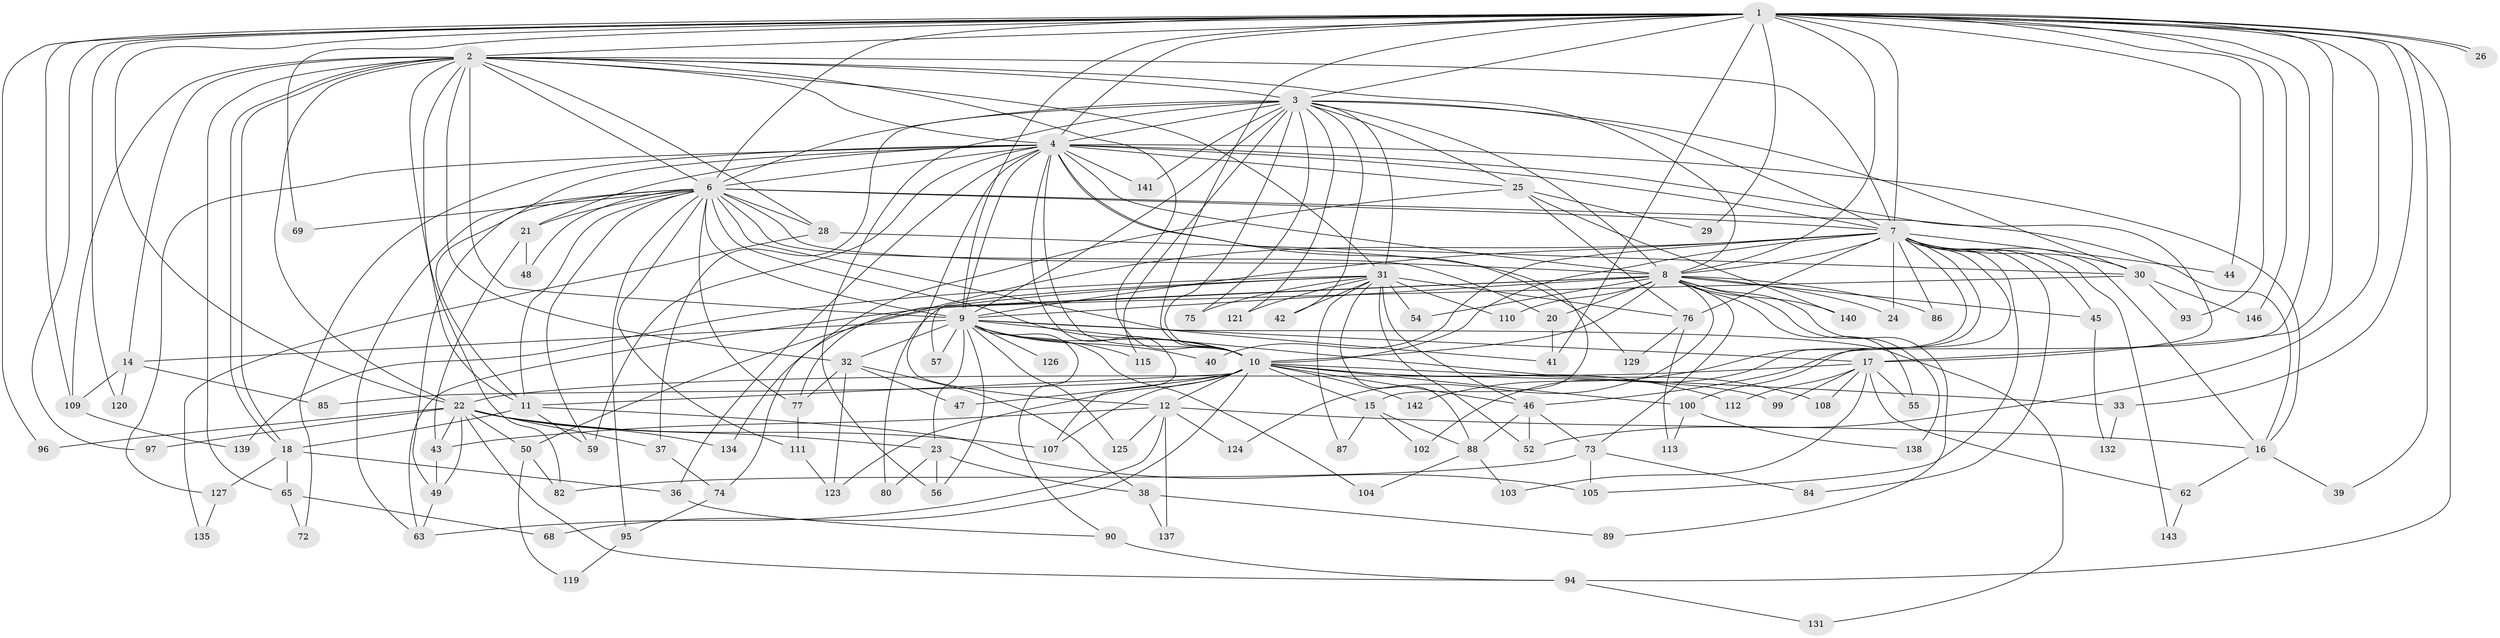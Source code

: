 // Generated by graph-tools (version 1.1) at 2025/23/03/03/25 07:23:43]
// undirected, 110 vertices, 263 edges
graph export_dot {
graph [start="1"]
  node [color=gray90,style=filled];
  1 [super="+27"];
  2 [super="+35"];
  3 [super="+5"];
  4 [super="+66"];
  6 [super="+83"];
  7 [super="+106"];
  8 [super="+34"];
  9 [super="+13"];
  10 [super="+53"];
  11;
  12 [super="+101"];
  14 [super="+71"];
  15 [super="+98"];
  16 [super="+67"];
  17 [super="+19"];
  18 [super="+61"];
  20;
  21;
  22 [super="+114"];
  23;
  24;
  25;
  26;
  28;
  29;
  30 [super="+79"];
  31 [super="+64"];
  32 [super="+128"];
  33;
  36;
  37 [super="+81"];
  38;
  39;
  40;
  41 [super="+70"];
  42 [super="+51"];
  43 [super="+122"];
  44;
  45;
  46 [super="+58"];
  47;
  48;
  49 [super="+60"];
  50;
  52;
  54;
  55;
  56 [super="+133"];
  57;
  59 [super="+117"];
  62;
  63 [super="+91"];
  65;
  68;
  69;
  72;
  73 [super="+145"];
  74;
  75;
  76 [super="+92"];
  77 [super="+78"];
  80;
  82 [super="+118"];
  84;
  85;
  86;
  87;
  88;
  89;
  90;
  93;
  94 [super="+144"];
  95;
  96;
  97;
  99;
  100;
  102;
  103;
  104;
  105;
  107 [super="+116"];
  108;
  109 [super="+130"];
  110;
  111;
  112;
  113;
  115;
  119;
  120;
  121;
  123 [super="+136"];
  124;
  125;
  126;
  127;
  129;
  131;
  132;
  134;
  135;
  137;
  138;
  139;
  140;
  141;
  142;
  143;
  146;
  1 -- 2;
  1 -- 3 [weight=2];
  1 -- 4 [weight=2];
  1 -- 6;
  1 -- 7;
  1 -- 8;
  1 -- 9;
  1 -- 10;
  1 -- 17;
  1 -- 22;
  1 -- 26;
  1 -- 26;
  1 -- 29;
  1 -- 33;
  1 -- 39;
  1 -- 41;
  1 -- 44;
  1 -- 46;
  1 -- 52;
  1 -- 69;
  1 -- 93;
  1 -- 96;
  1 -- 109;
  1 -- 120;
  1 -- 146;
  1 -- 94;
  1 -- 97;
  2 -- 3 [weight=2];
  2 -- 4;
  2 -- 6;
  2 -- 7;
  2 -- 8;
  2 -- 9 [weight=2];
  2 -- 10;
  2 -- 11;
  2 -- 14;
  2 -- 18;
  2 -- 18;
  2 -- 22;
  2 -- 28;
  2 -- 31;
  2 -- 32 [weight=2];
  2 -- 65;
  2 -- 109;
  2 -- 82;
  3 -- 4 [weight=2];
  3 -- 6 [weight=3];
  3 -- 7 [weight=2];
  3 -- 8 [weight=2];
  3 -- 9 [weight=2];
  3 -- 10 [weight=2];
  3 -- 37 [weight=2];
  3 -- 121;
  3 -- 141;
  3 -- 75;
  3 -- 25;
  3 -- 30;
  3 -- 31;
  3 -- 42 [weight=2];
  3 -- 115;
  3 -- 56;
  4 -- 6;
  4 -- 7;
  4 -- 8;
  4 -- 9;
  4 -- 10;
  4 -- 12;
  4 -- 15;
  4 -- 16;
  4 -- 21;
  4 -- 25;
  4 -- 36;
  4 -- 59;
  4 -- 72;
  4 -- 107;
  4 -- 127;
  4 -- 129;
  4 -- 11;
  4 -- 141;
  4 -- 17;
  6 -- 7;
  6 -- 8;
  6 -- 9;
  6 -- 10;
  6 -- 11;
  6 -- 20;
  6 -- 21;
  6 -- 28;
  6 -- 41;
  6 -- 48;
  6 -- 69;
  6 -- 77;
  6 -- 95;
  6 -- 111;
  6 -- 49;
  6 -- 16;
  6 -- 59;
  6 -- 63;
  7 -- 8 [weight=2];
  7 -- 9;
  7 -- 10;
  7 -- 24;
  7 -- 30;
  7 -- 40;
  7 -- 44;
  7 -- 45;
  7 -- 76;
  7 -- 84;
  7 -- 86;
  7 -- 100;
  7 -- 102;
  7 -- 105;
  7 -- 134;
  7 -- 142;
  7 -- 143;
  7 -- 16;
  8 -- 9;
  8 -- 10;
  8 -- 20;
  8 -- 24;
  8 -- 45;
  8 -- 54;
  8 -- 55;
  8 -- 73;
  8 -- 80;
  8 -- 86;
  8 -- 89;
  8 -- 110;
  8 -- 124;
  8 -- 138;
  8 -- 140;
  8 -- 77;
  9 -- 10;
  9 -- 14 [weight=2];
  9 -- 17;
  9 -- 23;
  9 -- 32 [weight=2];
  9 -- 40;
  9 -- 56;
  9 -- 57;
  9 -- 90;
  9 -- 104;
  9 -- 108;
  9 -- 115;
  9 -- 125;
  9 -- 126 [weight=2];
  9 -- 131;
  10 -- 12;
  10 -- 15;
  10 -- 33;
  10 -- 47;
  10 -- 68;
  10 -- 85;
  10 -- 99;
  10 -- 100;
  10 -- 112;
  10 -- 123;
  10 -- 142;
  10 -- 11;
  10 -- 46;
  10 -- 107;
  11 -- 59;
  11 -- 105;
  11 -- 18;
  12 -- 16;
  12 -- 43;
  12 -- 137;
  12 -- 124;
  12 -- 125;
  12 -- 63;
  14 -- 85;
  14 -- 109;
  14 -- 120;
  15 -- 87;
  15 -- 102;
  15 -- 88;
  16 -- 39;
  16 -- 62;
  17 -- 55;
  17 -- 62;
  17 -- 108;
  17 -- 112;
  17 -- 99;
  17 -- 103;
  17 -- 22;
  18 -- 36;
  18 -- 65;
  18 -- 127;
  20 -- 41;
  21 -- 43;
  21 -- 48;
  22 -- 23;
  22 -- 37;
  22 -- 49;
  22 -- 50;
  22 -- 94;
  22 -- 96;
  22 -- 97;
  22 -- 107;
  22 -- 134;
  22 -- 43;
  23 -- 38;
  23 -- 80;
  23 -- 56;
  25 -- 29;
  25 -- 74;
  25 -- 76;
  25 -- 140;
  28 -- 135;
  28 -- 30;
  30 -- 50;
  30 -- 93;
  30 -- 146;
  31 -- 42;
  31 -- 46;
  31 -- 54;
  31 -- 57;
  31 -- 63;
  31 -- 87;
  31 -- 88;
  31 -- 110;
  31 -- 121;
  31 -- 139;
  31 -- 75;
  31 -- 52;
  31 -- 76;
  32 -- 38;
  32 -- 47;
  32 -- 77;
  32 -- 123;
  33 -- 132;
  36 -- 90;
  37 -- 74;
  38 -- 89;
  38 -- 137;
  43 -- 49;
  45 -- 132;
  46 -- 52;
  46 -- 88;
  46 -- 73;
  49 -- 63;
  50 -- 82;
  50 -- 119;
  62 -- 143;
  65 -- 68;
  65 -- 72;
  73 -- 82;
  73 -- 84;
  73 -- 105;
  74 -- 95;
  76 -- 113;
  76 -- 129;
  77 -- 111;
  88 -- 103;
  88 -- 104;
  90 -- 94;
  94 -- 131;
  95 -- 119;
  100 -- 113;
  100 -- 138;
  109 -- 139;
  111 -- 123;
  127 -- 135;
}
